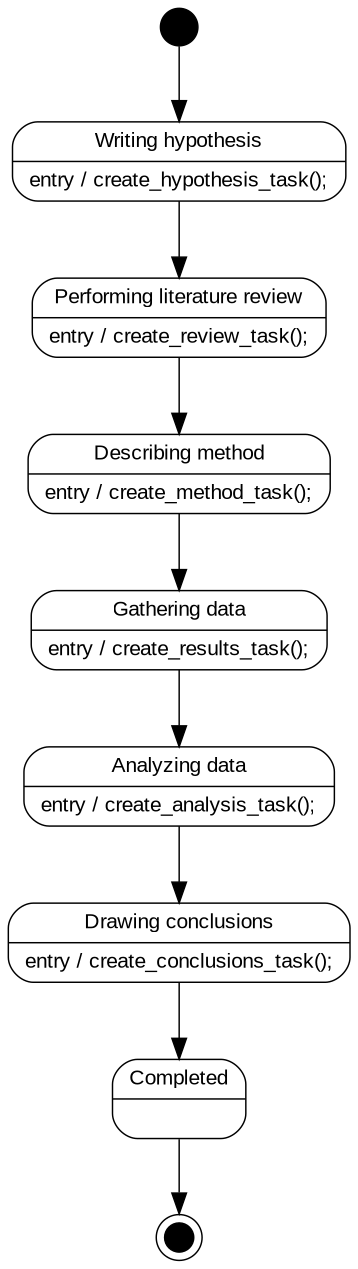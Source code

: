 digraph hierarchy {
  rankdir=TB
  node[shape=Mrecord, fontname=Arial, fontsize=10, penwidth=0.7]
  edge[dir=forward, fontname=Arial, fontsize=9, penwidth=0.7]

  start[label="",
        shape=circle, style=filled, color=black, fillcolor=black,
        fixedsize=true, width=0.25, height=0.25]
  end[label="",
      shape=doublecircle, style=filled, color=black, fillcolor=black,
      fixedsize=true, width=0.2, height=0.2]

  hypothesis[label = "{Writing hypothesis|entry / create_hypothesis_task();}"]
  literature_review[label = "{Performing literature review|entry / create_review_task();}"]
  method[label = "{Describing method|entry / create_method_task();}"]
  results[label = "{Gathering data|entry / create_results_task();}"]
  analysis[label = "{Analyzing data|entry / create_analysis_task();}"]
  conclusions[label = "{Drawing conclusions|entry / create_conclusions_task();}"]
  completed[label = "{Completed|}"]

  start -> hypothesis
  hypothesis -> literature_review
  literature_review -> method
  method -> results
  results -> analysis
  analysis -> conclusions
  conclusions -> completed
  completed -> end
}
